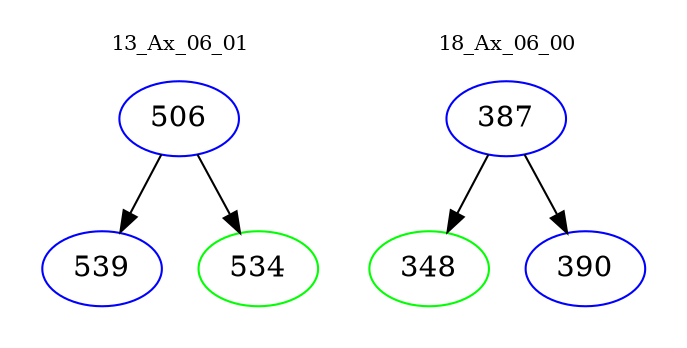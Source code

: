 digraph{
subgraph cluster_0 {
color = white
label = "13_Ax_06_01";
fontsize=10;
T0_506 [label="506", color="blue"]
T0_506 -> T0_539 [color="black"]
T0_539 [label="539", color="blue"]
T0_506 -> T0_534 [color="black"]
T0_534 [label="534", color="green"]
}
subgraph cluster_1 {
color = white
label = "18_Ax_06_00";
fontsize=10;
T1_387 [label="387", color="blue"]
T1_387 -> T1_348 [color="black"]
T1_348 [label="348", color="green"]
T1_387 -> T1_390 [color="black"]
T1_390 [label="390", color="blue"]
}
}
